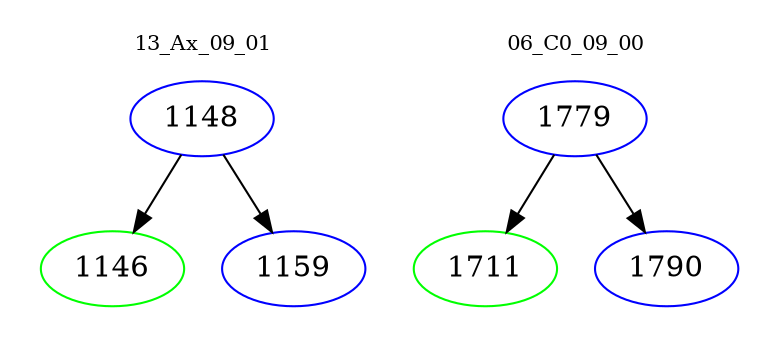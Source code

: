 digraph{
subgraph cluster_0 {
color = white
label = "13_Ax_09_01";
fontsize=10;
T0_1148 [label="1148", color="blue"]
T0_1148 -> T0_1146 [color="black"]
T0_1146 [label="1146", color="green"]
T0_1148 -> T0_1159 [color="black"]
T0_1159 [label="1159", color="blue"]
}
subgraph cluster_1 {
color = white
label = "06_C0_09_00";
fontsize=10;
T1_1779 [label="1779", color="blue"]
T1_1779 -> T1_1711 [color="black"]
T1_1711 [label="1711", color="green"]
T1_1779 -> T1_1790 [color="black"]
T1_1790 [label="1790", color="blue"]
}
}
